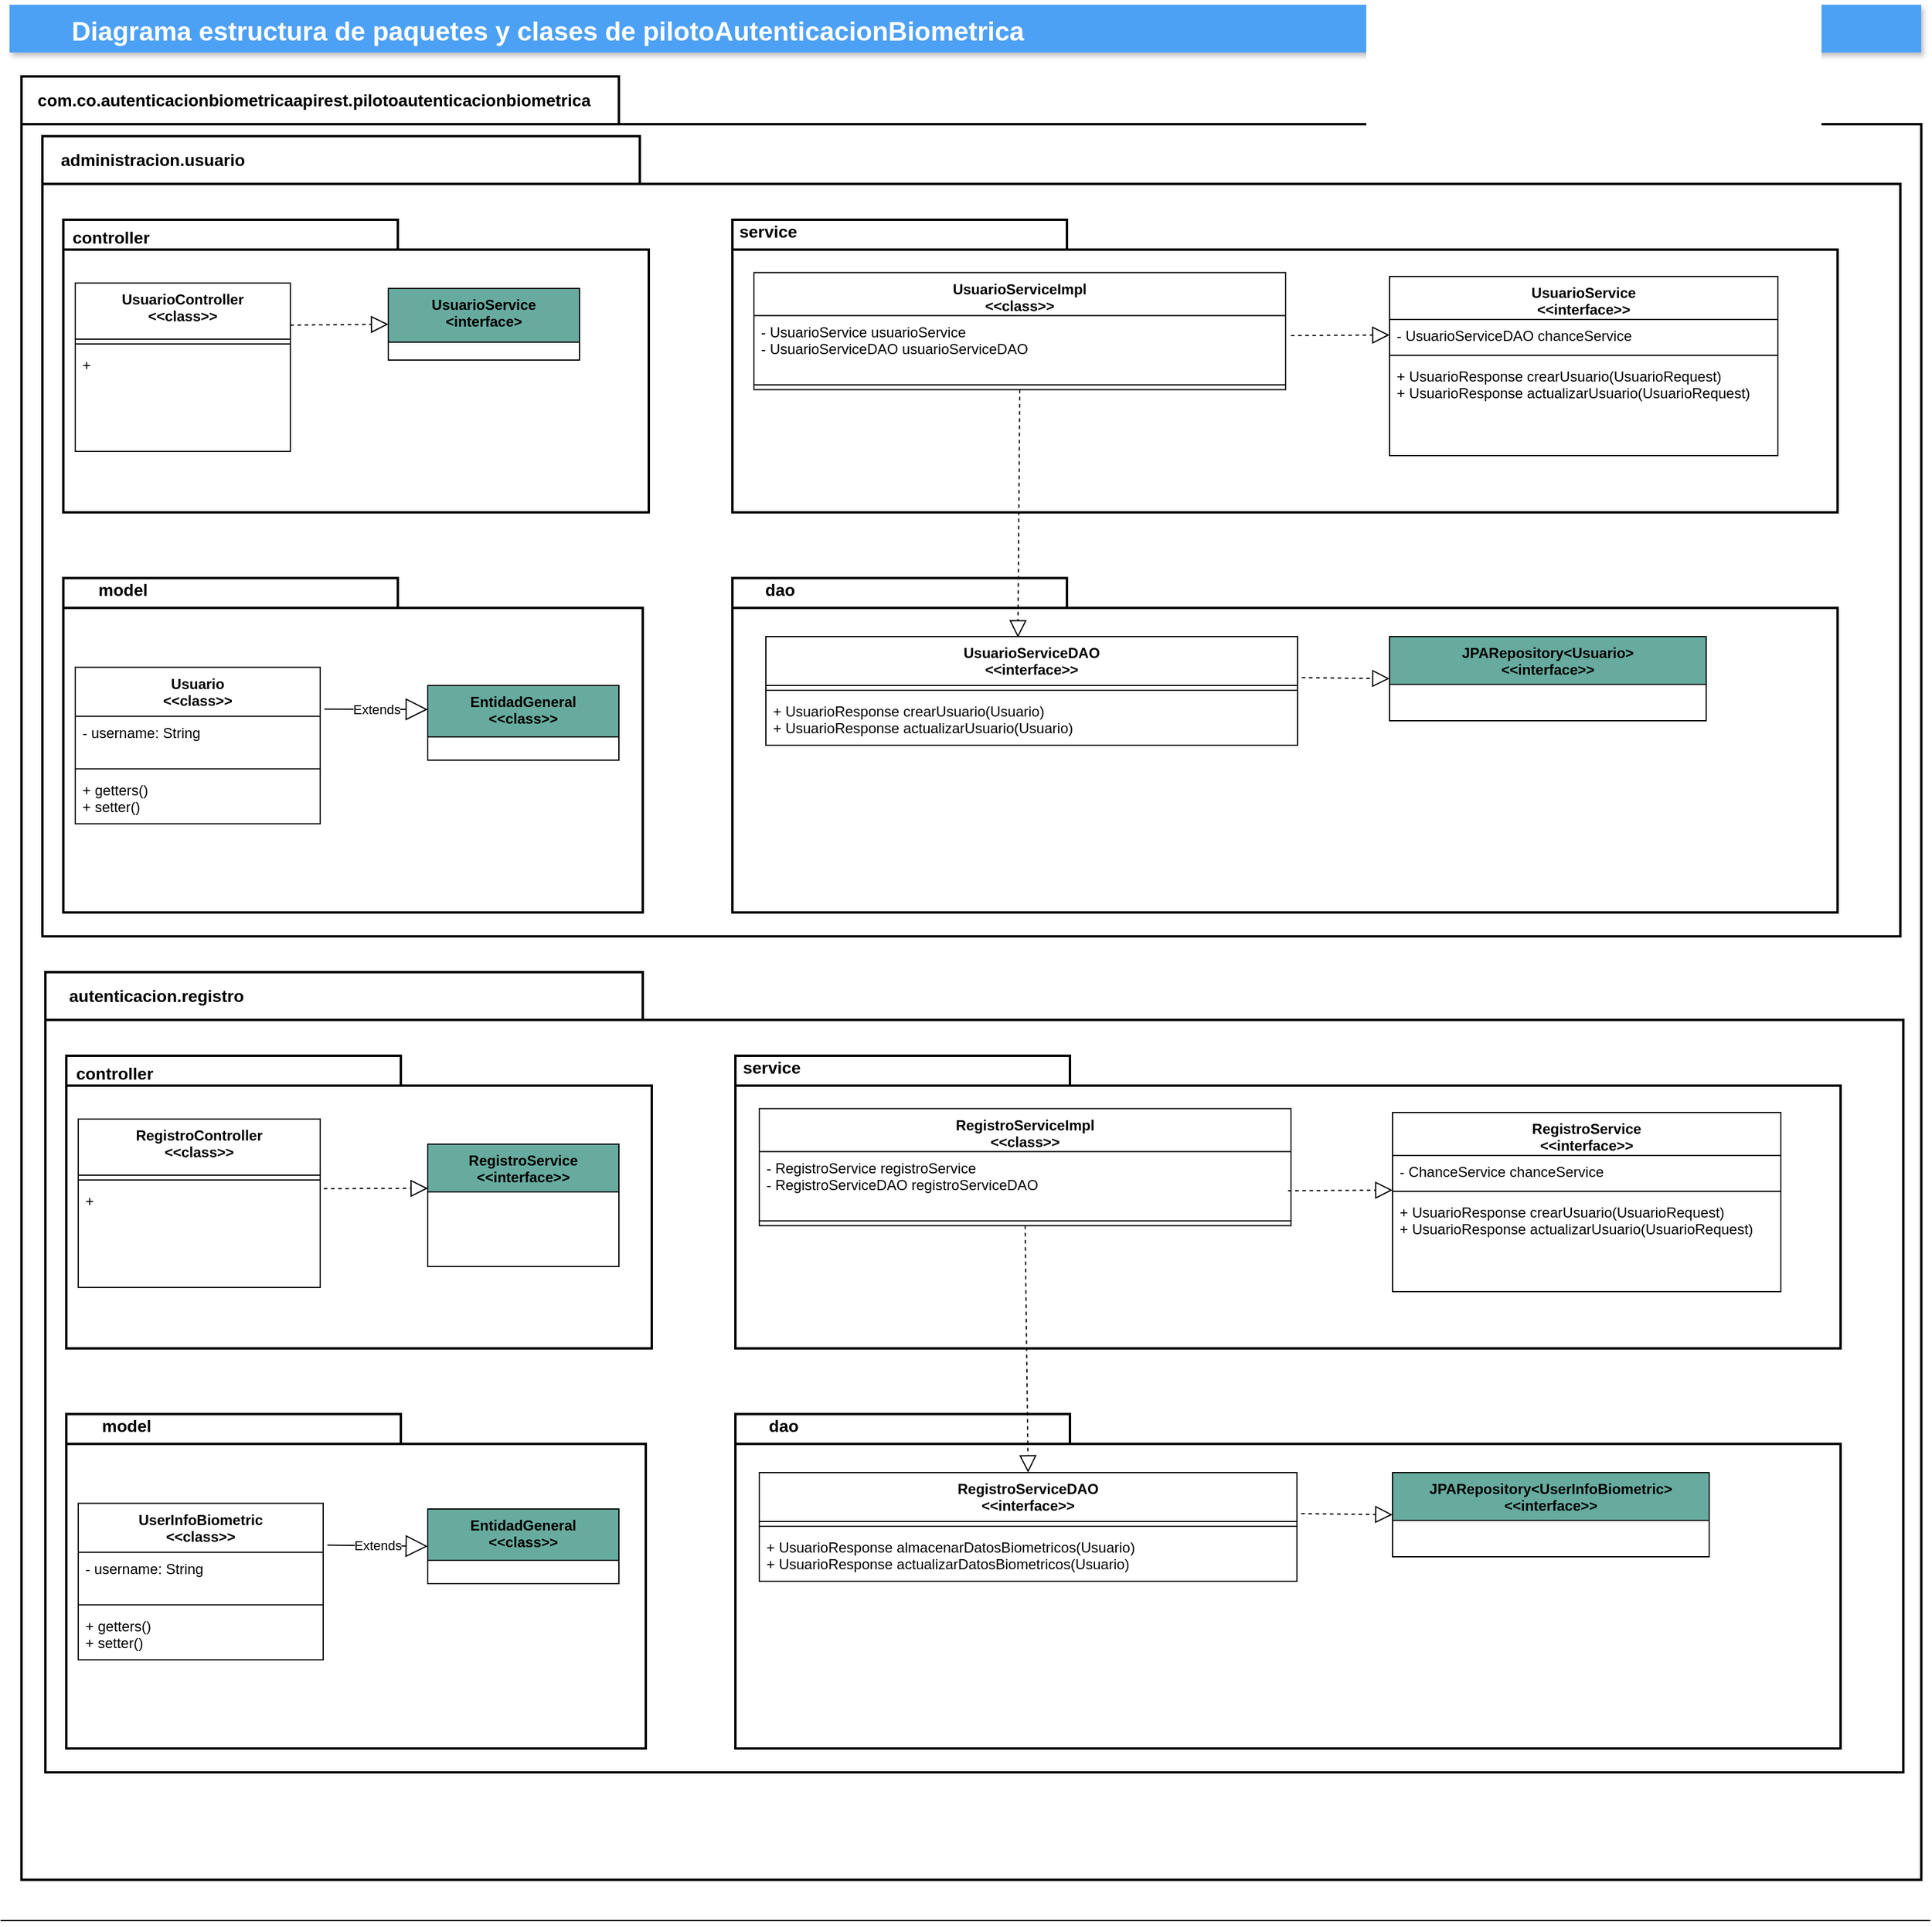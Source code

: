 <mxfile version="15.0.3" type="github">
  <diagram id="C5RBs43oDa-KdzZeNtuy" name="Page-1">
    <mxGraphModel dx="2067" dy="643" grid="1" gridSize="10" guides="1" tooltips="1" connect="1" arrows="1" fold="1" page="1" pageScale="1" pageWidth="827" pageHeight="1169" math="0" shadow="0">
      <root>
        <mxCell id="WIyWlLk6GJQsqaUBKTNV-0" />
        <mxCell id="WIyWlLk6GJQsqaUBKTNV-1" parent="WIyWlLk6GJQsqaUBKTNV-0" />
        <mxCell id="ZkG7YZKgN6aRXEiA2xdE-0" value="" style="shape=folder;tabWidth=500;tabHeight=40;tabPosition=left;strokeWidth=2;html=1;whiteSpace=wrap;align=center;" vertex="1" parent="WIyWlLk6GJQsqaUBKTNV-1">
          <mxGeometry x="-800" y="90" width="1590" height="1510" as="geometry" />
        </mxCell>
        <mxCell id="ZkG7YZKgN6aRXEiA2xdE-43" value="" style="shape=folder;tabWidth=500;tabHeight=40;tabPosition=left;strokeWidth=2;html=1;whiteSpace=wrap;align=center;" vertex="1" parent="WIyWlLk6GJQsqaUBKTNV-1">
          <mxGeometry x="-782.5" y="140" width="1555" height="670" as="geometry" />
        </mxCell>
        <mxCell id="ZkG7YZKgN6aRXEiA2xdE-1" value="&lt;b&gt;&lt;font style=&quot;font-size: 14px&quot;&gt;com.&lt;/font&gt;&lt;/b&gt;&lt;font&gt;&lt;b style=&quot;font-size: 14px&quot;&gt;co.autenticacionbiometricaapirest.&lt;/b&gt;&lt;span style=&quot;font-size: 14px&quot;&gt;&lt;b&gt;pilotoautenticacionbiometrica&lt;/b&gt;&lt;/span&gt;&lt;/font&gt;" style="text;html=1;strokeColor=none;fillColor=none;align=center;verticalAlign=middle;whiteSpace=wrap;rounded=0;" vertex="1" parent="WIyWlLk6GJQsqaUBKTNV-1">
          <mxGeometry x="-575" y="100" width="40" height="20" as="geometry" />
        </mxCell>
        <mxCell id="ZkG7YZKgN6aRXEiA2xdE-2" value="" style="shape=folder;tabWidth=280;tabHeight=25;tabPosition=left;strokeWidth=2;html=1;whiteSpace=wrap;align=center;" vertex="1" parent="WIyWlLk6GJQsqaUBKTNV-1">
          <mxGeometry x="-765" y="210" width="490" height="245" as="geometry" />
        </mxCell>
        <mxCell id="ZkG7YZKgN6aRXEiA2xdE-3" value="&lt;b&gt;&lt;font style=&quot;font-size: 14px&quot;&gt;controller&lt;/font&gt;&lt;/b&gt;" style="text;html=1;strokeColor=none;fillColor=none;align=center;verticalAlign=middle;whiteSpace=wrap;rounded=0;" vertex="1" parent="WIyWlLk6GJQsqaUBKTNV-1">
          <mxGeometry x="-745" y="215" width="40" height="20" as="geometry" />
        </mxCell>
        <mxCell id="ZkG7YZKgN6aRXEiA2xdE-4" value="" style="shape=folder;tabWidth=280;tabHeight=25;tabPosition=left;strokeWidth=2;html=1;whiteSpace=wrap;align=center;" vertex="1" parent="WIyWlLk6GJQsqaUBKTNV-1">
          <mxGeometry x="-765" y="510" width="485" height="280" as="geometry" />
        </mxCell>
        <mxCell id="ZkG7YZKgN6aRXEiA2xdE-5" value="&lt;b&gt;&lt;font style=&quot;font-size: 14px&quot;&gt;model&lt;/font&gt;&lt;/b&gt;" style="text;html=1;strokeColor=none;fillColor=none;align=center;verticalAlign=middle;whiteSpace=wrap;rounded=0;" vertex="1" parent="WIyWlLk6GJQsqaUBKTNV-1">
          <mxGeometry x="-735" y="510" width="40" height="20" as="geometry" />
        </mxCell>
        <mxCell id="ZkG7YZKgN6aRXEiA2xdE-6" value="" style="shape=folder;tabWidth=280;tabHeight=25;tabPosition=left;strokeWidth=2;html=1;whiteSpace=wrap;align=center;" vertex="1" parent="WIyWlLk6GJQsqaUBKTNV-1">
          <mxGeometry x="-205" y="210" width="925" height="245" as="geometry" />
        </mxCell>
        <mxCell id="ZkG7YZKgN6aRXEiA2xdE-7" value="&lt;b&gt;&lt;font style=&quot;font-size: 14px&quot;&gt;service&lt;/font&gt;&lt;/b&gt;" style="text;html=1;strokeColor=none;fillColor=none;align=center;verticalAlign=middle;whiteSpace=wrap;rounded=0;" vertex="1" parent="WIyWlLk6GJQsqaUBKTNV-1">
          <mxGeometry x="-195" y="210" width="40" height="20" as="geometry" />
        </mxCell>
        <mxCell id="ZkG7YZKgN6aRXEiA2xdE-8" value="" style="shape=folder;tabWidth=280;tabHeight=25;tabPosition=left;strokeWidth=2;html=1;whiteSpace=wrap;align=center;" vertex="1" parent="WIyWlLk6GJQsqaUBKTNV-1">
          <mxGeometry x="-205" y="510" width="925" height="280" as="geometry" />
        </mxCell>
        <mxCell id="ZkG7YZKgN6aRXEiA2xdE-9" value="&lt;b&gt;&lt;font style=&quot;font-size: 14px&quot;&gt;dao&lt;/font&gt;&lt;/b&gt;" style="text;html=1;strokeColor=none;fillColor=none;align=center;verticalAlign=middle;whiteSpace=wrap;rounded=0;" vertex="1" parent="WIyWlLk6GJQsqaUBKTNV-1">
          <mxGeometry x="-185" y="510" width="40" height="20" as="geometry" />
        </mxCell>
        <mxCell id="ZkG7YZKgN6aRXEiA2xdE-10" value="UsuarioController&#xa;&lt;&lt;class&gt;&gt;" style="swimlane;fontStyle=1;align=center;verticalAlign=top;childLayout=stackLayout;horizontal=1;startSize=47;horizontalStack=0;resizeParent=1;resizeParentMax=0;resizeLast=0;collapsible=1;marginBottom=0;" vertex="1" parent="WIyWlLk6GJQsqaUBKTNV-1">
          <mxGeometry x="-755" y="263" width="180" height="141" as="geometry" />
        </mxCell>
        <mxCell id="ZkG7YZKgN6aRXEiA2xdE-11" value="" style="line;strokeWidth=1;fillColor=none;align=left;verticalAlign=middle;spacingTop=-1;spacingLeft=3;spacingRight=3;rotatable=0;labelPosition=right;points=[];portConstraint=eastwest;" vertex="1" parent="ZkG7YZKgN6aRXEiA2xdE-10">
          <mxGeometry y="47" width="180" height="8" as="geometry" />
        </mxCell>
        <mxCell id="ZkG7YZKgN6aRXEiA2xdE-12" value="+" style="text;strokeColor=none;fillColor=none;align=left;verticalAlign=top;spacingLeft=4;spacingRight=4;overflow=hidden;rotatable=0;points=[[0,0.5],[1,0.5]];portConstraint=eastwest;" vertex="1" parent="ZkG7YZKgN6aRXEiA2xdE-10">
          <mxGeometry y="55" width="180" height="86" as="geometry" />
        </mxCell>
        <mxCell id="ZkG7YZKgN6aRXEiA2xdE-14" value="UsuarioService&#xa;&lt;interface&gt;" style="swimlane;fontStyle=1;align=center;verticalAlign=top;childLayout=stackLayout;horizontal=1;startSize=45;horizontalStack=0;resizeParent=1;resizeParentMax=0;resizeLast=0;collapsible=1;marginBottom=0;fillColor=#67AB9F;" vertex="1" parent="WIyWlLk6GJQsqaUBKTNV-1">
          <mxGeometry x="-493" y="267.5" width="160" height="60" as="geometry" />
        </mxCell>
        <mxCell id="ZkG7YZKgN6aRXEiA2xdE-18" value="Extends" style="endArrow=block;endSize=16;endFill=0;html=1;entryX=0;entryY=0.5;entryDx=0;entryDy=0;exitX=1.017;exitY=0.267;exitDx=0;exitDy=0;exitPerimeter=0;startArrow=none;" edge="1" parent="WIyWlLk6GJQsqaUBKTNV-1" source="ZkG7YZKgN6aRXEiA2xdE-54">
          <mxGeometry width="160" relative="1" as="geometry">
            <mxPoint x="-571.94" y="640.282" as="sourcePoint" />
            <mxPoint x="-460" y="620" as="targetPoint" />
          </mxGeometry>
        </mxCell>
        <mxCell id="ZkG7YZKgN6aRXEiA2xdE-27" value="UsuarioServiceImpl&#xa;&lt;&lt;class&gt;&gt;" style="swimlane;fontStyle=1;align=center;verticalAlign=top;childLayout=stackLayout;horizontal=1;startSize=36;horizontalStack=0;resizeParent=1;resizeParentMax=0;resizeLast=0;collapsible=1;marginBottom=0;fillColor=#FFFFFF;" vertex="1" parent="WIyWlLk6GJQsqaUBKTNV-1">
          <mxGeometry x="-187" y="254.25" width="445" height="98" as="geometry" />
        </mxCell>
        <mxCell id="ZkG7YZKgN6aRXEiA2xdE-28" value="- UsuarioService usuarioService&#xa;- UsuarioServiceDAO usuarioServiceDAO" style="text;strokeColor=none;fillColor=none;align=left;verticalAlign=top;spacingLeft=4;spacingRight=4;overflow=hidden;rotatable=0;points=[[0,0.5],[1,0.5]];portConstraint=eastwest;" vertex="1" parent="ZkG7YZKgN6aRXEiA2xdE-27">
          <mxGeometry y="36" width="445" height="54" as="geometry" />
        </mxCell>
        <mxCell id="ZkG7YZKgN6aRXEiA2xdE-29" value="" style="line;strokeWidth=1;fillColor=none;align=left;verticalAlign=middle;spacingTop=-1;spacingLeft=3;spacingRight=3;rotatable=0;labelPosition=right;points=[];portConstraint=eastwest;" vertex="1" parent="ZkG7YZKgN6aRXEiA2xdE-27">
          <mxGeometry y="90" width="445" height="8" as="geometry" />
        </mxCell>
        <mxCell id="ZkG7YZKgN6aRXEiA2xdE-33" value="Diagrama estructura de paquetes y clases de pilotoAutenticacionBiometrica" style="fillColor=#4DA1F5;strokeColor=none;shadow=1;gradientColor=none;fontSize=22;align=left;spacingLeft=50;fontColor=#ffffff;fontStyle=1" vertex="1" parent="WIyWlLk6GJQsqaUBKTNV-1">
          <mxGeometry x="-810" y="30" width="1600" height="40" as="geometry" />
        </mxCell>
        <mxCell id="ZkG7YZKgN6aRXEiA2xdE-34" value="" style="line;strokeWidth=1;fillColor=none;align=left;verticalAlign=middle;spacingTop=-1;spacingLeft=3;spacingRight=3;rotatable=0;labelPosition=right;points=[];portConstraint=eastwest;" vertex="1" parent="WIyWlLk6GJQsqaUBKTNV-1">
          <mxGeometry x="-817.5" y="1630" width="1615" height="8" as="geometry" />
        </mxCell>
        <mxCell id="ZkG7YZKgN6aRXEiA2xdE-35" value="UsuarioServiceDAO&#xa;&lt;&lt;interface&gt;&gt;" style="swimlane;fontStyle=1;align=center;verticalAlign=top;childLayout=stackLayout;horizontal=1;startSize=41;horizontalStack=0;resizeParent=1;resizeParentMax=0;resizeLast=0;collapsible=1;marginBottom=0;fillColor=#FFFFFF;" vertex="1" parent="WIyWlLk6GJQsqaUBKTNV-1">
          <mxGeometry x="-177" y="559" width="445" height="91" as="geometry" />
        </mxCell>
        <mxCell id="ZkG7YZKgN6aRXEiA2xdE-37" value="" style="line;strokeWidth=1;fillColor=none;align=left;verticalAlign=middle;spacingTop=-1;spacingLeft=3;spacingRight=3;rotatable=0;labelPosition=right;points=[];portConstraint=eastwest;" vertex="1" parent="ZkG7YZKgN6aRXEiA2xdE-35">
          <mxGeometry y="41" width="445" height="8" as="geometry" />
        </mxCell>
        <mxCell id="ZkG7YZKgN6aRXEiA2xdE-38" value="+ UsuarioResponse crearUsuario(Usuario)&#xa;+ UsuarioResponse actualizarUsuario(Usuario)" style="text;strokeColor=none;fillColor=none;align=left;verticalAlign=top;spacingLeft=4;spacingRight=4;overflow=hidden;rotatable=0;points=[[0,0.5],[1,0.5]];portConstraint=eastwest;" vertex="1" parent="ZkG7YZKgN6aRXEiA2xdE-35">
          <mxGeometry y="49" width="445" height="42" as="geometry" />
        </mxCell>
        <mxCell id="ZkG7YZKgN6aRXEiA2xdE-40" value="JPARepository&lt;Usuario&gt;&#xa;&lt;&lt;interface&gt;&gt;" style="swimlane;fontStyle=1;align=center;verticalAlign=top;childLayout=stackLayout;horizontal=1;startSize=40;horizontalStack=0;resizeParent=1;resizeParentMax=0;resizeLast=0;collapsible=1;marginBottom=0;fillColor=#67AB9F;" vertex="1" parent="WIyWlLk6GJQsqaUBKTNV-1">
          <mxGeometry x="345" y="559" width="265" height="70.5" as="geometry" />
        </mxCell>
        <mxCell id="ZkG7YZKgN6aRXEiA2xdE-44" value="&lt;span style=&quot;font-size: 14px&quot;&gt;&lt;b&gt;administracion.usuario&lt;/b&gt;&lt;/span&gt;" style="text;html=1;strokeColor=none;fillColor=none;align=center;verticalAlign=middle;whiteSpace=wrap;rounded=0;" vertex="1" parent="WIyWlLk6GJQsqaUBKTNV-1">
          <mxGeometry x="-710" y="150" width="40" height="20" as="geometry" />
        </mxCell>
        <mxCell id="ZkG7YZKgN6aRXEiA2xdE-48" value="" style="endArrow=block;dashed=1;endFill=0;endSize=12;html=1;exitX=1.01;exitY=0.31;exitDx=0;exitDy=0;entryX=0;entryY=0.5;entryDx=0;entryDy=0;exitPerimeter=0;" edge="1" parent="WIyWlLk6GJQsqaUBKTNV-1" source="ZkG7YZKgN6aRXEiA2xdE-28" target="ZkG7YZKgN6aRXEiA2xdE-50">
          <mxGeometry width="160" relative="1" as="geometry">
            <mxPoint x="380" y="350" as="sourcePoint" />
            <mxPoint x="370" y="320" as="targetPoint" />
          </mxGeometry>
        </mxCell>
        <mxCell id="ZkG7YZKgN6aRXEiA2xdE-49" value="UsuarioService&#xa;&lt;&lt;interface&gt;&gt;" style="swimlane;fontStyle=1;align=center;verticalAlign=top;childLayout=stackLayout;horizontal=1;startSize=36;horizontalStack=0;resizeParent=1;resizeParentMax=0;resizeLast=0;collapsible=1;marginBottom=0;fillColor=#FFFFFF;" vertex="1" parent="WIyWlLk6GJQsqaUBKTNV-1">
          <mxGeometry x="345" y="257.5" width="325" height="150" as="geometry" />
        </mxCell>
        <mxCell id="ZkG7YZKgN6aRXEiA2xdE-50" value="- UsuarioServiceDAO chanceService" style="text;strokeColor=none;fillColor=none;align=left;verticalAlign=top;spacingLeft=4;spacingRight=4;overflow=hidden;rotatable=0;points=[[0,0.5],[1,0.5]];portConstraint=eastwest;" vertex="1" parent="ZkG7YZKgN6aRXEiA2xdE-49">
          <mxGeometry y="36" width="325" height="26" as="geometry" />
        </mxCell>
        <mxCell id="ZkG7YZKgN6aRXEiA2xdE-51" value="" style="line;strokeWidth=1;fillColor=none;align=left;verticalAlign=middle;spacingTop=-1;spacingLeft=3;spacingRight=3;rotatable=0;labelPosition=right;points=[];portConstraint=eastwest;" vertex="1" parent="ZkG7YZKgN6aRXEiA2xdE-49">
          <mxGeometry y="62" width="325" height="8" as="geometry" />
        </mxCell>
        <mxCell id="ZkG7YZKgN6aRXEiA2xdE-52" value="+ UsuarioResponse crearUsuario(UsuarioRequest)&#xa;+ UsuarioResponse actualizarUsuario(UsuarioRequest)" style="text;strokeColor=none;fillColor=none;align=left;verticalAlign=top;spacingLeft=4;spacingRight=4;overflow=hidden;rotatable=0;points=[[0,0.5],[1,0.5]];portConstraint=eastwest;" vertex="1" parent="ZkG7YZKgN6aRXEiA2xdE-49">
          <mxGeometry y="70" width="325" height="80" as="geometry" />
        </mxCell>
        <mxCell id="ZkG7YZKgN6aRXEiA2xdE-53" value="" style="endArrow=block;dashed=1;endFill=0;endSize=12;html=1;exitX=1.008;exitY=0.378;exitDx=0;exitDy=0;entryX=0;entryY=0.5;entryDx=0;entryDy=0;exitPerimeter=0;" edge="1" parent="WIyWlLk6GJQsqaUBKTNV-1" source="ZkG7YZKgN6aRXEiA2xdE-35" target="ZkG7YZKgN6aRXEiA2xdE-40">
          <mxGeometry width="160" relative="1" as="geometry">
            <mxPoint x="260" y="620" as="sourcePoint" />
            <mxPoint x="375" y="586.88" as="targetPoint" />
          </mxGeometry>
        </mxCell>
        <mxCell id="ZkG7YZKgN6aRXEiA2xdE-54" value="Usuario&#xa;&lt;&lt;class&gt;&gt;" style="swimlane;fontStyle=1;align=center;verticalAlign=top;childLayout=stackLayout;horizontal=1;startSize=41;horizontalStack=0;resizeParent=1;resizeParentMax=0;resizeLast=0;collapsible=1;marginBottom=0;fillColor=#FFFFFF;" vertex="1" parent="WIyWlLk6GJQsqaUBKTNV-1">
          <mxGeometry x="-755" y="584.75" width="205" height="131" as="geometry" />
        </mxCell>
        <mxCell id="ZkG7YZKgN6aRXEiA2xdE-55" value="- username: String" style="text;strokeColor=none;fillColor=none;align=left;verticalAlign=top;spacingLeft=4;spacingRight=4;overflow=hidden;rotatable=0;points=[[0,0.5],[1,0.5]];portConstraint=eastwest;" vertex="1" parent="ZkG7YZKgN6aRXEiA2xdE-54">
          <mxGeometry y="41" width="205" height="40" as="geometry" />
        </mxCell>
        <mxCell id="ZkG7YZKgN6aRXEiA2xdE-56" value="" style="line;strokeWidth=1;fillColor=none;align=left;verticalAlign=middle;spacingTop=-1;spacingLeft=3;spacingRight=3;rotatable=0;labelPosition=right;points=[];portConstraint=eastwest;" vertex="1" parent="ZkG7YZKgN6aRXEiA2xdE-54">
          <mxGeometry y="81" width="205" height="8" as="geometry" />
        </mxCell>
        <mxCell id="ZkG7YZKgN6aRXEiA2xdE-57" value="+ getters()&#xa;+ setter()" style="text;strokeColor=none;fillColor=none;align=left;verticalAlign=top;spacingLeft=4;spacingRight=4;overflow=hidden;rotatable=0;points=[[0,0.5],[1,0.5]];portConstraint=eastwest;" vertex="1" parent="ZkG7YZKgN6aRXEiA2xdE-54">
          <mxGeometry y="89" width="205" height="42" as="geometry" />
        </mxCell>
        <mxCell id="ZkG7YZKgN6aRXEiA2xdE-59" value="" style="shape=folder;tabWidth=500;tabHeight=40;tabPosition=left;strokeWidth=2;html=1;whiteSpace=wrap;align=center;" vertex="1" parent="WIyWlLk6GJQsqaUBKTNV-1">
          <mxGeometry x="-780" y="840" width="1555" height="670" as="geometry" />
        </mxCell>
        <mxCell id="ZkG7YZKgN6aRXEiA2xdE-60" value="" style="shape=folder;tabWidth=280;tabHeight=25;tabPosition=left;strokeWidth=2;html=1;whiteSpace=wrap;align=center;" vertex="1" parent="WIyWlLk6GJQsqaUBKTNV-1">
          <mxGeometry x="-762.5" y="910" width="490" height="245" as="geometry" />
        </mxCell>
        <mxCell id="ZkG7YZKgN6aRXEiA2xdE-61" value="&lt;b&gt;&lt;font style=&quot;font-size: 14px&quot;&gt;controller&lt;/font&gt;&lt;/b&gt;" style="text;html=1;strokeColor=none;fillColor=none;align=center;verticalAlign=middle;whiteSpace=wrap;rounded=0;" vertex="1" parent="WIyWlLk6GJQsqaUBKTNV-1">
          <mxGeometry x="-742.5" y="915" width="40" height="20" as="geometry" />
        </mxCell>
        <mxCell id="ZkG7YZKgN6aRXEiA2xdE-62" value="" style="shape=folder;tabWidth=280;tabHeight=25;tabPosition=left;strokeWidth=2;html=1;whiteSpace=wrap;align=center;" vertex="1" parent="WIyWlLk6GJQsqaUBKTNV-1">
          <mxGeometry x="-762.5" y="1210" width="485" height="280" as="geometry" />
        </mxCell>
        <mxCell id="ZkG7YZKgN6aRXEiA2xdE-63" value="&lt;b&gt;&lt;font style=&quot;font-size: 14px&quot;&gt;model&lt;/font&gt;&lt;/b&gt;" style="text;html=1;strokeColor=none;fillColor=none;align=center;verticalAlign=middle;whiteSpace=wrap;rounded=0;" vertex="1" parent="WIyWlLk6GJQsqaUBKTNV-1">
          <mxGeometry x="-732.5" y="1210" width="40" height="20" as="geometry" />
        </mxCell>
        <mxCell id="ZkG7YZKgN6aRXEiA2xdE-64" value="" style="shape=folder;tabWidth=280;tabHeight=25;tabPosition=left;strokeWidth=2;html=1;whiteSpace=wrap;align=center;" vertex="1" parent="WIyWlLk6GJQsqaUBKTNV-1">
          <mxGeometry x="-202.5" y="910" width="925" height="245" as="geometry" />
        </mxCell>
        <mxCell id="ZkG7YZKgN6aRXEiA2xdE-65" value="&lt;b&gt;&lt;font style=&quot;font-size: 14px&quot;&gt;service&lt;/font&gt;&lt;/b&gt;" style="text;html=1;strokeColor=none;fillColor=none;align=center;verticalAlign=middle;whiteSpace=wrap;rounded=0;" vertex="1" parent="WIyWlLk6GJQsqaUBKTNV-1">
          <mxGeometry x="-192.5" y="910" width="40" height="20" as="geometry" />
        </mxCell>
        <mxCell id="ZkG7YZKgN6aRXEiA2xdE-66" value="" style="shape=folder;tabWidth=280;tabHeight=25;tabPosition=left;strokeWidth=2;html=1;whiteSpace=wrap;align=center;" vertex="1" parent="WIyWlLk6GJQsqaUBKTNV-1">
          <mxGeometry x="-202.5" y="1210" width="925" height="280" as="geometry" />
        </mxCell>
        <mxCell id="ZkG7YZKgN6aRXEiA2xdE-67" value="&lt;b&gt;&lt;font style=&quot;font-size: 14px&quot;&gt;dao&lt;/font&gt;&lt;/b&gt;" style="text;html=1;strokeColor=none;fillColor=none;align=center;verticalAlign=middle;whiteSpace=wrap;rounded=0;" vertex="1" parent="WIyWlLk6GJQsqaUBKTNV-1">
          <mxGeometry x="-182.5" y="1210" width="40" height="20" as="geometry" />
        </mxCell>
        <mxCell id="ZkG7YZKgN6aRXEiA2xdE-68" value="RegistroController&#xa;&lt;&lt;class&gt;&gt;" style="swimlane;fontStyle=1;align=center;verticalAlign=top;childLayout=stackLayout;horizontal=1;startSize=47;horizontalStack=0;resizeParent=1;resizeParentMax=0;resizeLast=0;collapsible=1;marginBottom=0;" vertex="1" parent="WIyWlLk6GJQsqaUBKTNV-1">
          <mxGeometry x="-752.5" y="963" width="202.5" height="141" as="geometry" />
        </mxCell>
        <mxCell id="ZkG7YZKgN6aRXEiA2xdE-69" value="" style="line;strokeWidth=1;fillColor=none;align=left;verticalAlign=middle;spacingTop=-1;spacingLeft=3;spacingRight=3;rotatable=0;labelPosition=right;points=[];portConstraint=eastwest;" vertex="1" parent="ZkG7YZKgN6aRXEiA2xdE-68">
          <mxGeometry y="47" width="202.5" height="8" as="geometry" />
        </mxCell>
        <mxCell id="ZkG7YZKgN6aRXEiA2xdE-70" value="+" style="text;strokeColor=none;fillColor=none;align=left;verticalAlign=top;spacingLeft=4;spacingRight=4;overflow=hidden;rotatable=0;points=[[0,0.5],[1,0.5]];portConstraint=eastwest;" vertex="1" parent="ZkG7YZKgN6aRXEiA2xdE-68">
          <mxGeometry y="55" width="202.5" height="86" as="geometry" />
        </mxCell>
        <mxCell id="ZkG7YZKgN6aRXEiA2xdE-73" value="Extends" style="endArrow=block;endSize=16;endFill=0;html=1;entryX=0;entryY=0.5;entryDx=0;entryDy=0;exitX=1.017;exitY=0.267;exitDx=0;exitDy=0;exitPerimeter=0;startArrow=none;" edge="1" parent="WIyWlLk6GJQsqaUBKTNV-1" source="ZkG7YZKgN6aRXEiA2xdE-89" target="ZkG7YZKgN6aRXEiA2xdE-74">
          <mxGeometry width="160" relative="1" as="geometry">
            <mxPoint x="-569.44" y="1340.282" as="sourcePoint" />
            <mxPoint x="-441.5" y="1311.5" as="targetPoint" />
          </mxGeometry>
        </mxCell>
        <mxCell id="ZkG7YZKgN6aRXEiA2xdE-74" value="EntidadGeneral&#xa;&lt;&lt;class&gt;&gt;" style="swimlane;fontStyle=1;align=center;verticalAlign=top;childLayout=stackLayout;horizontal=1;startSize=43;horizontalStack=0;resizeParent=1;resizeParentMax=0;resizeLast=0;collapsible=1;marginBottom=0;fillColor=#67AB9F;" vertex="1" parent="WIyWlLk6GJQsqaUBKTNV-1">
          <mxGeometry x="-460" y="1289.5" width="160" height="62.5" as="geometry" />
        </mxCell>
        <mxCell id="ZkG7YZKgN6aRXEiA2xdE-75" value="RegistroServiceImpl&#xa;&lt;&lt;class&gt;&gt;" style="swimlane;fontStyle=1;align=center;verticalAlign=top;childLayout=stackLayout;horizontal=1;startSize=36;horizontalStack=0;resizeParent=1;resizeParentMax=0;resizeLast=0;collapsible=1;marginBottom=0;fillColor=#FFFFFF;" vertex="1" parent="WIyWlLk6GJQsqaUBKTNV-1">
          <mxGeometry x="-182.5" y="954.25" width="445" height="98" as="geometry" />
        </mxCell>
        <mxCell id="ZkG7YZKgN6aRXEiA2xdE-76" value="- RegistroService registroService&#xa;- RegistroServiceDAO registroServiceDAO" style="text;strokeColor=none;fillColor=none;align=left;verticalAlign=top;spacingLeft=4;spacingRight=4;overflow=hidden;rotatable=0;points=[[0,0.5],[1,0.5]];portConstraint=eastwest;" vertex="1" parent="ZkG7YZKgN6aRXEiA2xdE-75">
          <mxGeometry y="36" width="445" height="54" as="geometry" />
        </mxCell>
        <mxCell id="ZkG7YZKgN6aRXEiA2xdE-77" value="" style="line;strokeWidth=1;fillColor=none;align=left;verticalAlign=middle;spacingTop=-1;spacingLeft=3;spacingRight=3;rotatable=0;labelPosition=right;points=[];portConstraint=eastwest;" vertex="1" parent="ZkG7YZKgN6aRXEiA2xdE-75">
          <mxGeometry y="90" width="445" height="8" as="geometry" />
        </mxCell>
        <mxCell id="ZkG7YZKgN6aRXEiA2xdE-78" value="RegistroServiceDAO&#xa;&lt;&lt;interface&gt;&gt;" style="swimlane;fontStyle=1;align=center;verticalAlign=top;childLayout=stackLayout;horizontal=1;startSize=41;horizontalStack=0;resizeParent=1;resizeParentMax=0;resizeLast=0;collapsible=1;marginBottom=0;fillColor=#FFFFFF;" vertex="1" parent="WIyWlLk6GJQsqaUBKTNV-1">
          <mxGeometry x="-182.5" y="1259" width="450" height="91" as="geometry" />
        </mxCell>
        <mxCell id="ZkG7YZKgN6aRXEiA2xdE-79" value="" style="line;strokeWidth=1;fillColor=none;align=left;verticalAlign=middle;spacingTop=-1;spacingLeft=3;spacingRight=3;rotatable=0;labelPosition=right;points=[];portConstraint=eastwest;" vertex="1" parent="ZkG7YZKgN6aRXEiA2xdE-78">
          <mxGeometry y="41" width="450" height="8" as="geometry" />
        </mxCell>
        <mxCell id="ZkG7YZKgN6aRXEiA2xdE-80" value="+ UsuarioResponse almacenarDatosBiometricos(Usuario)&#xa;+ UsuarioResponse actualizarDatosBiometricos(Usuario)" style="text;strokeColor=none;fillColor=none;align=left;verticalAlign=top;spacingLeft=4;spacingRight=4;overflow=hidden;rotatable=0;points=[[0,0.5],[1,0.5]];portConstraint=eastwest;" vertex="1" parent="ZkG7YZKgN6aRXEiA2xdE-78">
          <mxGeometry y="49" width="450" height="42" as="geometry" />
        </mxCell>
        <mxCell id="ZkG7YZKgN6aRXEiA2xdE-81" value="JPARepository&lt;UserInfoBiometric&gt;&#xa;&lt;&lt;interface&gt;&gt;" style="swimlane;fontStyle=1;align=center;verticalAlign=top;childLayout=stackLayout;horizontal=1;startSize=40;horizontalStack=0;resizeParent=1;resizeParentMax=0;resizeLast=0;collapsible=1;marginBottom=0;fillColor=#67AB9F;" vertex="1" parent="WIyWlLk6GJQsqaUBKTNV-1">
          <mxGeometry x="347.5" y="1259" width="265" height="70.5" as="geometry" />
        </mxCell>
        <mxCell id="ZkG7YZKgN6aRXEiA2xdE-82" value="&lt;span style=&quot;font-size: 14px&quot;&gt;&lt;b&gt;autenticacion.registro&lt;/b&gt;&lt;/span&gt;" style="text;html=1;strokeColor=none;fillColor=none;align=center;verticalAlign=middle;whiteSpace=wrap;rounded=0;" vertex="1" parent="WIyWlLk6GJQsqaUBKTNV-1">
          <mxGeometry x="-707.5" y="850" width="40" height="20" as="geometry" />
        </mxCell>
        <mxCell id="ZkG7YZKgN6aRXEiA2xdE-83" value="" style="endArrow=block;dashed=1;endFill=0;endSize=12;html=1;entryX=0;entryY=0.5;entryDx=0;entryDy=0;" edge="1" parent="WIyWlLk6GJQsqaUBKTNV-1">
          <mxGeometry width="160" relative="1" as="geometry">
            <mxPoint x="260" y="1023" as="sourcePoint" />
            <mxPoint x="347.5" y="1022.5" as="targetPoint" />
          </mxGeometry>
        </mxCell>
        <mxCell id="ZkG7YZKgN6aRXEiA2xdE-84" value="RegistroService&#xa;&lt;&lt;interface&gt;&gt;" style="swimlane;fontStyle=1;align=center;verticalAlign=top;childLayout=stackLayout;horizontal=1;startSize=36;horizontalStack=0;resizeParent=1;resizeParentMax=0;resizeLast=0;collapsible=1;marginBottom=0;fillColor=#FFFFFF;" vertex="1" parent="WIyWlLk6GJQsqaUBKTNV-1">
          <mxGeometry x="347.5" y="957.5" width="325" height="150" as="geometry" />
        </mxCell>
        <mxCell id="ZkG7YZKgN6aRXEiA2xdE-85" value="- ChanceService chanceService" style="text;strokeColor=none;fillColor=none;align=left;verticalAlign=top;spacingLeft=4;spacingRight=4;overflow=hidden;rotatable=0;points=[[0,0.5],[1,0.5]];portConstraint=eastwest;" vertex="1" parent="ZkG7YZKgN6aRXEiA2xdE-84">
          <mxGeometry y="36" width="325" height="26" as="geometry" />
        </mxCell>
        <mxCell id="ZkG7YZKgN6aRXEiA2xdE-86" value="" style="line;strokeWidth=1;fillColor=none;align=left;verticalAlign=middle;spacingTop=-1;spacingLeft=3;spacingRight=3;rotatable=0;labelPosition=right;points=[];portConstraint=eastwest;" vertex="1" parent="ZkG7YZKgN6aRXEiA2xdE-84">
          <mxGeometry y="62" width="325" height="8" as="geometry" />
        </mxCell>
        <mxCell id="ZkG7YZKgN6aRXEiA2xdE-87" value="+ UsuarioResponse crearUsuario(UsuarioRequest)&#xa;+ UsuarioResponse actualizarUsuario(UsuarioRequest)" style="text;strokeColor=none;fillColor=none;align=left;verticalAlign=top;spacingLeft=4;spacingRight=4;overflow=hidden;rotatable=0;points=[[0,0.5],[1,0.5]];portConstraint=eastwest;" vertex="1" parent="ZkG7YZKgN6aRXEiA2xdE-84">
          <mxGeometry y="70" width="325" height="80" as="geometry" />
        </mxCell>
        <mxCell id="ZkG7YZKgN6aRXEiA2xdE-88" value="" style="endArrow=block;dashed=1;endFill=0;endSize=12;html=1;exitX=1.008;exitY=0.378;exitDx=0;exitDy=0;entryX=0;entryY=0.5;entryDx=0;entryDy=0;exitPerimeter=0;" edge="1" parent="WIyWlLk6GJQsqaUBKTNV-1" source="ZkG7YZKgN6aRXEiA2xdE-78" target="ZkG7YZKgN6aRXEiA2xdE-81">
          <mxGeometry width="160" relative="1" as="geometry">
            <mxPoint x="262.5" y="1320" as="sourcePoint" />
            <mxPoint x="377.5" y="1286.88" as="targetPoint" />
          </mxGeometry>
        </mxCell>
        <mxCell id="ZkG7YZKgN6aRXEiA2xdE-89" value="UserInfoBiometric&#xa;&lt;&lt;class&gt;&gt;" style="swimlane;fontStyle=1;align=center;verticalAlign=top;childLayout=stackLayout;horizontal=1;startSize=41;horizontalStack=0;resizeParent=1;resizeParentMax=0;resizeLast=0;collapsible=1;marginBottom=0;fillColor=#FFFFFF;" vertex="1" parent="WIyWlLk6GJQsqaUBKTNV-1">
          <mxGeometry x="-752.5" y="1284.75" width="205" height="131" as="geometry" />
        </mxCell>
        <mxCell id="ZkG7YZKgN6aRXEiA2xdE-90" value="- username: String" style="text;strokeColor=none;fillColor=none;align=left;verticalAlign=top;spacingLeft=4;spacingRight=4;overflow=hidden;rotatable=0;points=[[0,0.5],[1,0.5]];portConstraint=eastwest;" vertex="1" parent="ZkG7YZKgN6aRXEiA2xdE-89">
          <mxGeometry y="41" width="205" height="40" as="geometry" />
        </mxCell>
        <mxCell id="ZkG7YZKgN6aRXEiA2xdE-91" value="" style="line;strokeWidth=1;fillColor=none;align=left;verticalAlign=middle;spacingTop=-1;spacingLeft=3;spacingRight=3;rotatable=0;labelPosition=right;points=[];portConstraint=eastwest;" vertex="1" parent="ZkG7YZKgN6aRXEiA2xdE-89">
          <mxGeometry y="81" width="205" height="8" as="geometry" />
        </mxCell>
        <mxCell id="ZkG7YZKgN6aRXEiA2xdE-92" value="+ getters()&#xa;+ setter()" style="text;strokeColor=none;fillColor=none;align=left;verticalAlign=top;spacingLeft=4;spacingRight=4;overflow=hidden;rotatable=0;points=[[0,0.5],[1,0.5]];portConstraint=eastwest;" vertex="1" parent="ZkG7YZKgN6aRXEiA2xdE-89">
          <mxGeometry y="89" width="205" height="42" as="geometry" />
        </mxCell>
        <mxCell id="ZkG7YZKgN6aRXEiA2xdE-93" value="" style="endArrow=block;dashed=1;endFill=0;endSize=12;html=1;exitX=1;exitY=0.25;exitDx=0;exitDy=0;entryX=0;entryY=0.5;entryDx=0;entryDy=0;" edge="1" parent="WIyWlLk6GJQsqaUBKTNV-1" source="ZkG7YZKgN6aRXEiA2xdE-10" target="ZkG7YZKgN6aRXEiA2xdE-14">
          <mxGeometry width="160" relative="1" as="geometry">
            <mxPoint x="270" y="313.25" as="sourcePoint" />
            <mxPoint x="-500" y="306" as="targetPoint" />
          </mxGeometry>
        </mxCell>
        <mxCell id="ZkG7YZKgN6aRXEiA2xdE-94" value="RegistroService&#xa;&lt;&lt;interface&gt;&gt;" style="swimlane;fontStyle=1;align=center;verticalAlign=top;childLayout=stackLayout;horizontal=1;startSize=40;horizontalStack=0;resizeParent=1;resizeParentMax=0;resizeLast=0;collapsible=1;marginBottom=0;fillColor=#67AB9F;" vertex="1" parent="WIyWlLk6GJQsqaUBKTNV-1">
          <mxGeometry x="-460" y="984" width="160" height="102.5" as="geometry" />
        </mxCell>
        <mxCell id="ZkG7YZKgN6aRXEiA2xdE-95" value="" style="endArrow=block;dashed=1;endFill=0;endSize=12;html=1;entryX=0.001;entryY=0.361;entryDx=0;entryDy=0;exitX=1.015;exitY=0.038;exitDx=0;exitDy=0;exitPerimeter=0;entryPerimeter=0;" edge="1" parent="WIyWlLk6GJQsqaUBKTNV-1" target="ZkG7YZKgN6aRXEiA2xdE-94" source="ZkG7YZKgN6aRXEiA2xdE-70">
          <mxGeometry width="160" relative="1" as="geometry">
            <mxPoint x="-540" y="1020" as="sourcePoint" />
            <mxPoint x="-478.78" y="1021.5" as="targetPoint" />
          </mxGeometry>
        </mxCell>
        <mxCell id="ZkG7YZKgN6aRXEiA2xdE-96" value="" style="endArrow=block;dashed=1;endFill=0;endSize=12;html=1;exitX=0.5;exitY=1;exitDx=0;exitDy=0;entryX=0.474;entryY=0.009;entryDx=0;entryDy=0;entryPerimeter=0;" edge="1" parent="WIyWlLk6GJQsqaUBKTNV-1" source="ZkG7YZKgN6aRXEiA2xdE-27" target="ZkG7YZKgN6aRXEiA2xdE-35">
          <mxGeometry width="160" relative="1" as="geometry">
            <mxPoint x="274.45" y="316.99" as="sourcePoint" />
            <mxPoint x="355" y="316.5" as="targetPoint" />
          </mxGeometry>
        </mxCell>
        <mxCell id="ZkG7YZKgN6aRXEiA2xdE-97" value="" style="endArrow=block;dashed=1;endFill=0;endSize=12;html=1;exitX=0.5;exitY=1;exitDx=0;exitDy=0;entryX=0.5;entryY=0;entryDx=0;entryDy=0;" edge="1" parent="WIyWlLk6GJQsqaUBKTNV-1" source="ZkG7YZKgN6aRXEiA2xdE-75" target="ZkG7YZKgN6aRXEiA2xdE-78">
          <mxGeometry width="160" relative="1" as="geometry">
            <mxPoint x="272.5" y="1027.25" as="sourcePoint" />
            <mxPoint x="357.5" y="1016.5" as="targetPoint" />
          </mxGeometry>
        </mxCell>
        <mxCell id="ZkG7YZKgN6aRXEiA2xdE-98" value="EntidadGeneral&#xa;&lt;&lt;class&gt;&gt;" style="swimlane;fontStyle=1;align=center;verticalAlign=top;childLayout=stackLayout;horizontal=1;startSize=43;horizontalStack=0;resizeParent=1;resizeParentMax=0;resizeLast=0;collapsible=1;marginBottom=0;fillColor=#67AB9F;" vertex="1" parent="WIyWlLk6GJQsqaUBKTNV-1">
          <mxGeometry x="-460" y="600" width="160" height="62.5" as="geometry" />
        </mxCell>
      </root>
    </mxGraphModel>
  </diagram>
</mxfile>
